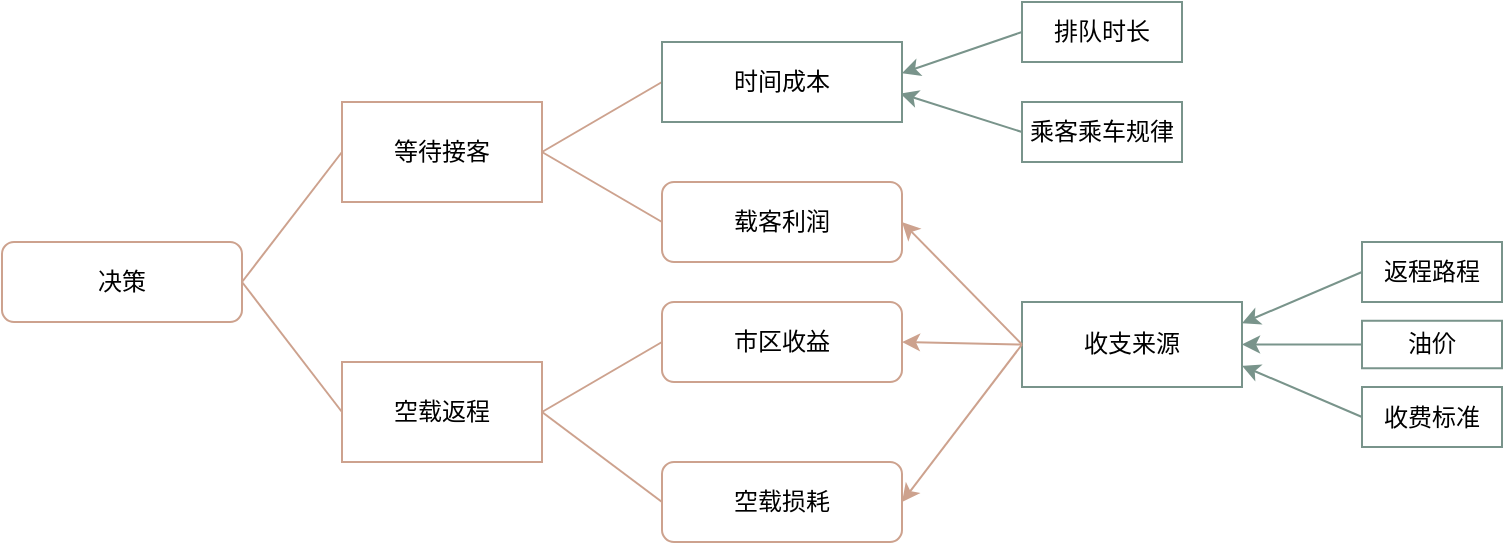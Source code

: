 <mxfile version="14.9.9" type="github">
  <diagram id="C5RBs43oDa-KdzZeNtuy" name="Page-1">
    <mxGraphModel dx="848" dy="399" grid="1" gridSize="10" guides="1" tooltips="1" connect="1" arrows="1" fold="1" page="1" pageScale="1" pageWidth="827" pageHeight="1169" math="0" shadow="0">
      <root>
        <mxCell id="WIyWlLk6GJQsqaUBKTNV-0" />
        <mxCell id="WIyWlLk6GJQsqaUBKTNV-1" parent="WIyWlLk6GJQsqaUBKTNV-0" />
        <mxCell id="WIyWlLk6GJQsqaUBKTNV-3" value="决策" style="rounded=1;whiteSpace=wrap;html=1;fontSize=12;glass=0;strokeWidth=1;shadow=0;strokeColor=#CDA28E;" parent="WIyWlLk6GJQsqaUBKTNV-1" vertex="1">
          <mxGeometry x="30" y="280" width="120" height="40" as="geometry" />
        </mxCell>
        <mxCell id="oPw_4JtilTDAKxZMYBcZ-12" value="" style="endArrow=none;html=1;exitX=1;exitY=0.5;exitDx=0;exitDy=0;entryX=0;entryY=0.5;entryDx=0;entryDy=0;strokeColor=#CDA28E;" edge="1" parent="WIyWlLk6GJQsqaUBKTNV-1" source="oPw_4JtilTDAKxZMYBcZ-33" target="oPw_4JtilTDAKxZMYBcZ-42">
          <mxGeometry width="50" height="50" relative="1" as="geometry">
            <mxPoint x="320" y="210" as="sourcePoint" />
            <mxPoint x="360" y="180" as="targetPoint" />
          </mxGeometry>
        </mxCell>
        <mxCell id="oPw_4JtilTDAKxZMYBcZ-14" value="载客利润" style="rounded=1;whiteSpace=wrap;html=1;fontSize=12;glass=0;strokeWidth=1;shadow=0;strokeColor=#CDA28E;" vertex="1" parent="WIyWlLk6GJQsqaUBKTNV-1">
          <mxGeometry x="360" y="250" width="120" height="40" as="geometry" />
        </mxCell>
        <mxCell id="oPw_4JtilTDAKxZMYBcZ-15" value="" style="endArrow=none;html=1;entryX=0;entryY=0.5;entryDx=0;entryDy=0;exitX=1;exitY=0.5;exitDx=0;exitDy=0;strokeColor=#CDA28E;" edge="1" parent="WIyWlLk6GJQsqaUBKTNV-1" source="oPw_4JtilTDAKxZMYBcZ-33" target="oPw_4JtilTDAKxZMYBcZ-14">
          <mxGeometry width="50" height="50" relative="1" as="geometry">
            <mxPoint x="320" y="210" as="sourcePoint" />
            <mxPoint x="370" y="130" as="targetPoint" />
          </mxGeometry>
        </mxCell>
        <mxCell id="oPw_4JtilTDAKxZMYBcZ-16" value="" style="endArrow=none;html=1;exitX=1;exitY=0.5;exitDx=0;exitDy=0;entryX=0;entryY=0.5;entryDx=0;entryDy=0;strokeColor=#CDA28E;" edge="1" parent="WIyWlLk6GJQsqaUBKTNV-1" source="WIyWlLk6GJQsqaUBKTNV-3" target="oPw_4JtilTDAKxZMYBcZ-33">
          <mxGeometry width="50" height="50" relative="1" as="geometry">
            <mxPoint x="170" y="280" as="sourcePoint" />
            <mxPoint x="200" y="220" as="targetPoint" />
          </mxGeometry>
        </mxCell>
        <mxCell id="oPw_4JtilTDAKxZMYBcZ-18" value="" style="endArrow=none;html=1;entryX=0;entryY=0.5;entryDx=0;entryDy=0;exitX=1;exitY=0.5;exitDx=0;exitDy=0;strokeColor=#CDA28E;" edge="1" parent="WIyWlLk6GJQsqaUBKTNV-1" source="WIyWlLk6GJQsqaUBKTNV-3" target="oPw_4JtilTDAKxZMYBcZ-34">
          <mxGeometry width="50" height="50" relative="1" as="geometry">
            <mxPoint x="170" y="360" as="sourcePoint" />
            <mxPoint x="220" y="390" as="targetPoint" />
          </mxGeometry>
        </mxCell>
        <mxCell id="oPw_4JtilTDAKxZMYBcZ-19" value="市区收益" style="rounded=1;whiteSpace=wrap;html=1;fontSize=12;glass=0;strokeWidth=1;shadow=0;strokeColor=#CDA28E;" vertex="1" parent="WIyWlLk6GJQsqaUBKTNV-1">
          <mxGeometry x="360" y="310" width="120" height="40" as="geometry" />
        </mxCell>
        <mxCell id="oPw_4JtilTDAKxZMYBcZ-20" value="" style="endArrow=none;html=1;exitX=1;exitY=0.5;exitDx=0;exitDy=0;entryX=0;entryY=0.5;entryDx=0;entryDy=0;strokeColor=#CDA28E;" edge="1" parent="WIyWlLk6GJQsqaUBKTNV-1" target="oPw_4JtilTDAKxZMYBcZ-19" source="oPw_4JtilTDAKxZMYBcZ-34">
          <mxGeometry width="50" height="50" relative="1" as="geometry">
            <mxPoint x="320" y="390" as="sourcePoint" />
            <mxPoint x="340" y="300" as="targetPoint" />
          </mxGeometry>
        </mxCell>
        <mxCell id="oPw_4JtilTDAKxZMYBcZ-21" value="空载损耗" style="rounded=1;whiteSpace=wrap;html=1;fontSize=12;glass=0;strokeWidth=1;shadow=0;strokeColor=#CDA28E;" vertex="1" parent="WIyWlLk6GJQsqaUBKTNV-1">
          <mxGeometry x="360" y="390" width="120" height="40" as="geometry" />
        </mxCell>
        <mxCell id="oPw_4JtilTDAKxZMYBcZ-22" value="" style="endArrow=none;html=1;entryX=0;entryY=0.5;entryDx=0;entryDy=0;exitX=1;exitY=0.5;exitDx=0;exitDy=0;strokeColor=#CDA28E;" edge="1" parent="WIyWlLk6GJQsqaUBKTNV-1" target="oPw_4JtilTDAKxZMYBcZ-21" source="oPw_4JtilTDAKxZMYBcZ-34">
          <mxGeometry width="50" height="50" relative="1" as="geometry">
            <mxPoint x="320" y="390" as="sourcePoint" />
            <mxPoint x="370" y="310" as="targetPoint" />
          </mxGeometry>
        </mxCell>
        <mxCell id="oPw_4JtilTDAKxZMYBcZ-23" value="" style="endArrow=classic;html=1;entryX=1;entryY=0.39;entryDx=0;entryDy=0;exitX=0;exitY=0.5;exitDx=0;exitDy=0;entryPerimeter=0;strokeColor=#79948B;" edge="1" parent="WIyWlLk6GJQsqaUBKTNV-1" source="oPw_4JtilTDAKxZMYBcZ-64" target="oPw_4JtilTDAKxZMYBcZ-42">
          <mxGeometry width="50" height="50" relative="1" as="geometry">
            <mxPoint x="540" y="175" as="sourcePoint" />
            <mxPoint x="480" y="170" as="targetPoint" />
          </mxGeometry>
        </mxCell>
        <mxCell id="oPw_4JtilTDAKxZMYBcZ-24" value="" style="endArrow=classic;html=1;entryX=0.993;entryY=0.643;entryDx=0;entryDy=0;exitX=0;exitY=0.5;exitDx=0;exitDy=0;entryPerimeter=0;strokeColor=#79948B;" edge="1" parent="WIyWlLk6GJQsqaUBKTNV-1" source="oPw_4JtilTDAKxZMYBcZ-65" target="oPw_4JtilTDAKxZMYBcZ-42">
          <mxGeometry width="50" height="50" relative="1" as="geometry">
            <mxPoint x="540" y="227.5" as="sourcePoint" />
            <mxPoint x="480" y="190" as="targetPoint" />
          </mxGeometry>
        </mxCell>
        <mxCell id="oPw_4JtilTDAKxZMYBcZ-28" value="收支来源" style="rounded=0;whiteSpace=wrap;html=1;strokeColor=#79948B;" vertex="1" parent="WIyWlLk6GJQsqaUBKTNV-1">
          <mxGeometry x="540" y="310" width="110" height="42.5" as="geometry" />
        </mxCell>
        <mxCell id="oPw_4JtilTDAKxZMYBcZ-30" value="" style="endArrow=classic;html=1;entryX=1;entryY=0.5;entryDx=0;entryDy=0;exitX=0;exitY=0.5;exitDx=0;exitDy=0;strokeColor=#CDA28E;" edge="1" parent="WIyWlLk6GJQsqaUBKTNV-1" source="oPw_4JtilTDAKxZMYBcZ-28" target="oPw_4JtilTDAKxZMYBcZ-14">
          <mxGeometry width="50" height="50" relative="1" as="geometry">
            <mxPoint x="520" y="300" as="sourcePoint" />
            <mxPoint x="570" y="250" as="targetPoint" />
          </mxGeometry>
        </mxCell>
        <mxCell id="oPw_4JtilTDAKxZMYBcZ-31" value="" style="endArrow=classic;html=1;entryX=1;entryY=0.5;entryDx=0;entryDy=0;exitX=0;exitY=0.5;exitDx=0;exitDy=0;strokeColor=#CDA28E;" edge="1" parent="WIyWlLk6GJQsqaUBKTNV-1" source="oPw_4JtilTDAKxZMYBcZ-28" target="oPw_4JtilTDAKxZMYBcZ-19">
          <mxGeometry width="50" height="50" relative="1" as="geometry">
            <mxPoint x="550" y="340" as="sourcePoint" />
            <mxPoint x="490" y="350" as="targetPoint" />
          </mxGeometry>
        </mxCell>
        <mxCell id="oPw_4JtilTDAKxZMYBcZ-32" value="" style="endArrow=classic;html=1;entryX=1;entryY=0.5;entryDx=0;entryDy=0;exitX=0;exitY=0.5;exitDx=0;exitDy=0;strokeColor=#CDA28E;" edge="1" parent="WIyWlLk6GJQsqaUBKTNV-1" source="oPw_4JtilTDAKxZMYBcZ-28" target="oPw_4JtilTDAKxZMYBcZ-21">
          <mxGeometry width="50" height="50" relative="1" as="geometry">
            <mxPoint x="550" y="360" as="sourcePoint" />
            <mxPoint x="500" y="270" as="targetPoint" />
          </mxGeometry>
        </mxCell>
        <mxCell id="oPw_4JtilTDAKxZMYBcZ-33" value="等待接客" style="rounded=0;whiteSpace=wrap;html=1;strokeColor=#CDA28E;" vertex="1" parent="WIyWlLk6GJQsqaUBKTNV-1">
          <mxGeometry x="200" y="210" width="100" height="50" as="geometry" />
        </mxCell>
        <mxCell id="oPw_4JtilTDAKxZMYBcZ-34" value="空载返程" style="rounded=0;whiteSpace=wrap;html=1;strokeColor=#CDA28E;" vertex="1" parent="WIyWlLk6GJQsqaUBKTNV-1">
          <mxGeometry x="200" y="340" width="100" height="50" as="geometry" />
        </mxCell>
        <mxCell id="oPw_4JtilTDAKxZMYBcZ-42" value="时间成本" style="rounded=0;whiteSpace=wrap;html=1;fillColor=#FFFFFF;strokeColor=#79948B;" vertex="1" parent="WIyWlLk6GJQsqaUBKTNV-1">
          <mxGeometry x="360" y="180" width="120" height="40" as="geometry" />
        </mxCell>
        <mxCell id="oPw_4JtilTDAKxZMYBcZ-50" value="" style="endArrow=classic;html=1;entryX=1;entryY=0.25;entryDx=0;entryDy=0;exitX=0;exitY=0.5;exitDx=0;exitDy=0;strokeColor=#79948B;" edge="1" parent="WIyWlLk6GJQsqaUBKTNV-1" source="oPw_4JtilTDAKxZMYBcZ-66" target="oPw_4JtilTDAKxZMYBcZ-28">
          <mxGeometry width="50" height="50" relative="1" as="geometry">
            <mxPoint x="710" y="290" as="sourcePoint" />
            <mxPoint x="740" y="270" as="targetPoint" />
          </mxGeometry>
        </mxCell>
        <mxCell id="oPw_4JtilTDAKxZMYBcZ-51" style="edgeStyle=orthogonalEdgeStyle;rounded=0;orthogonalLoop=1;jettySize=auto;html=1;exitX=0.5;exitY=1;exitDx=0;exitDy=0;" edge="1" parent="WIyWlLk6GJQsqaUBKTNV-1">
          <mxGeometry relative="1" as="geometry">
            <mxPoint x="735" y="300" as="sourcePoint" />
            <mxPoint x="735" y="300" as="targetPoint" />
          </mxGeometry>
        </mxCell>
        <mxCell id="oPw_4JtilTDAKxZMYBcZ-57" value="" style="endArrow=classic;html=1;exitX=0;exitY=0.5;exitDx=0;exitDy=0;entryX=1;entryY=0.5;entryDx=0;entryDy=0;strokeColor=#79948B;" edge="1" parent="WIyWlLk6GJQsqaUBKTNV-1" source="oPw_4JtilTDAKxZMYBcZ-68" target="oPw_4JtilTDAKxZMYBcZ-28">
          <mxGeometry width="50" height="50" relative="1" as="geometry">
            <mxPoint x="710" y="330" as="sourcePoint" />
            <mxPoint x="690" y="322" as="targetPoint" />
          </mxGeometry>
        </mxCell>
        <mxCell id="oPw_4JtilTDAKxZMYBcZ-58" value="" style="endArrow=classic;html=1;exitX=0;exitY=0.5;exitDx=0;exitDy=0;strokeColor=#79948B;entryX=1;entryY=0.75;entryDx=0;entryDy=0;" edge="1" parent="WIyWlLk6GJQsqaUBKTNV-1" source="oPw_4JtilTDAKxZMYBcZ-69" target="oPw_4JtilTDAKxZMYBcZ-28">
          <mxGeometry width="50" height="50" relative="1" as="geometry">
            <mxPoint x="710" y="380" as="sourcePoint" />
            <mxPoint x="650" y="350" as="targetPoint" />
          </mxGeometry>
        </mxCell>
        <mxCell id="oPw_4JtilTDAKxZMYBcZ-64" value="&lt;span&gt;排队时长&lt;/span&gt;" style="rounded=0;whiteSpace=wrap;html=1;strokeColor=#79948B;fillColor=#FFFFFF;" vertex="1" parent="WIyWlLk6GJQsqaUBKTNV-1">
          <mxGeometry x="540" y="160" width="80" height="30" as="geometry" />
        </mxCell>
        <mxCell id="oPw_4JtilTDAKxZMYBcZ-65" value="&lt;span&gt;乘客乘车规律&lt;/span&gt;" style="rounded=0;whiteSpace=wrap;html=1;strokeColor=#79948B;fillColor=#FFFFFF;" vertex="1" parent="WIyWlLk6GJQsqaUBKTNV-1">
          <mxGeometry x="540" y="210" width="80" height="30" as="geometry" />
        </mxCell>
        <mxCell id="oPw_4JtilTDAKxZMYBcZ-66" value="&lt;span&gt;返程路程&lt;/span&gt;" style="rounded=0;whiteSpace=wrap;html=1;strokeColor=#79948B;fillColor=#FFFFFF;" vertex="1" parent="WIyWlLk6GJQsqaUBKTNV-1">
          <mxGeometry x="710" y="280" width="70" height="30" as="geometry" />
        </mxCell>
        <mxCell id="oPw_4JtilTDAKxZMYBcZ-68" value="&lt;span&gt;油价&lt;/span&gt;" style="rounded=0;whiteSpace=wrap;html=1;strokeColor=#79948B;fillColor=#FFFFFF;" vertex="1" parent="WIyWlLk6GJQsqaUBKTNV-1">
          <mxGeometry x="710" y="319.38" width="70" height="23.75" as="geometry" />
        </mxCell>
        <mxCell id="oPw_4JtilTDAKxZMYBcZ-69" value="&lt;span&gt;收费标准&lt;/span&gt;" style="rounded=0;whiteSpace=wrap;html=1;strokeColor=#79948B;fillColor=#FFFFFF;" vertex="1" parent="WIyWlLk6GJQsqaUBKTNV-1">
          <mxGeometry x="710" y="352.5" width="70" height="30" as="geometry" />
        </mxCell>
      </root>
    </mxGraphModel>
  </diagram>
</mxfile>
